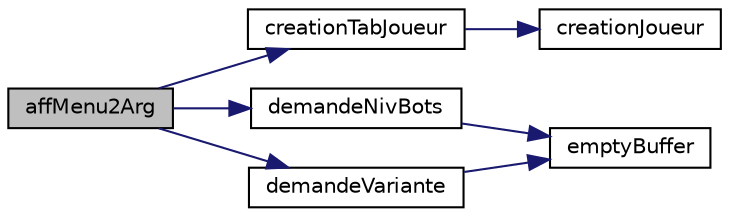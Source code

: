 digraph "affMenu2Arg"
{
 // INTERACTIVE_SVG=YES
 // LATEX_PDF_SIZE
  edge [fontname="Helvetica",fontsize="10",labelfontname="Helvetica",labelfontsize="10"];
  node [fontname="Helvetica",fontsize="10",shape=record];
  rankdir="LR";
  Node1 [label="affMenu2Arg",height=0.2,width=0.4,color="black", fillcolor="grey75", style="filled", fontcolor="black",tooltip=": demande à l'utilisateur le niveau des bots"];
  Node1 -> Node2 [color="midnightblue",fontsize="10",style="solid",fontname="Helvetica"];
  Node2 [label="creationTabJoueur",height=0.2,width=0.4,color="black", fillcolor="white", style="filled",URL="$etienne_8c.html#a5706cf4d64afcdc6465a359cad4165c5",tooltip=": demande à l'utilisateur le niveau des bots"];
  Node2 -> Node3 [color="midnightblue",fontsize="10",style="solid",fontname="Helvetica"];
  Node3 [label="creationJoueur",height=0.2,width=0.4,color="black", fillcolor="white", style="filled",URL="$nathan_8c.html#a881e21bf9def4c848ed2c4af627429b0",tooltip=" "];
  Node1 -> Node4 [color="midnightblue",fontsize="10",style="solid",fontname="Helvetica"];
  Node4 [label="demandeNivBots",height=0.2,width=0.4,color="black", fillcolor="white", style="filled",URL="$etienne_8c.html#a865bb6392ac7abecabea1695f8d20558",tooltip=": demande à l'utilisateur le niveau des bots"];
  Node4 -> Node5 [color="midnightblue",fontsize="10",style="solid",fontname="Helvetica"];
  Node5 [label="emptyBuffer",height=0.2,width=0.4,color="black", fillcolor="white", style="filled",URL="$etienne_8c.html#ae1793ab69ec199b96bae50c64468377b",tooltip=": vide le buffer après une saisie"];
  Node1 -> Node6 [color="midnightblue",fontsize="10",style="solid",fontname="Helvetica"];
  Node6 [label="demandeVariante",height=0.2,width=0.4,color="black", fillcolor="white", style="filled",URL="$etienne_8c.html#a2bb77f3e8224bc57abc5296dcbd18b2e",tooltip=": demande à l'utilisateur le mode de jeu souhaité"];
  Node6 -> Node5 [color="midnightblue",fontsize="10",style="solid",fontname="Helvetica"];
}
